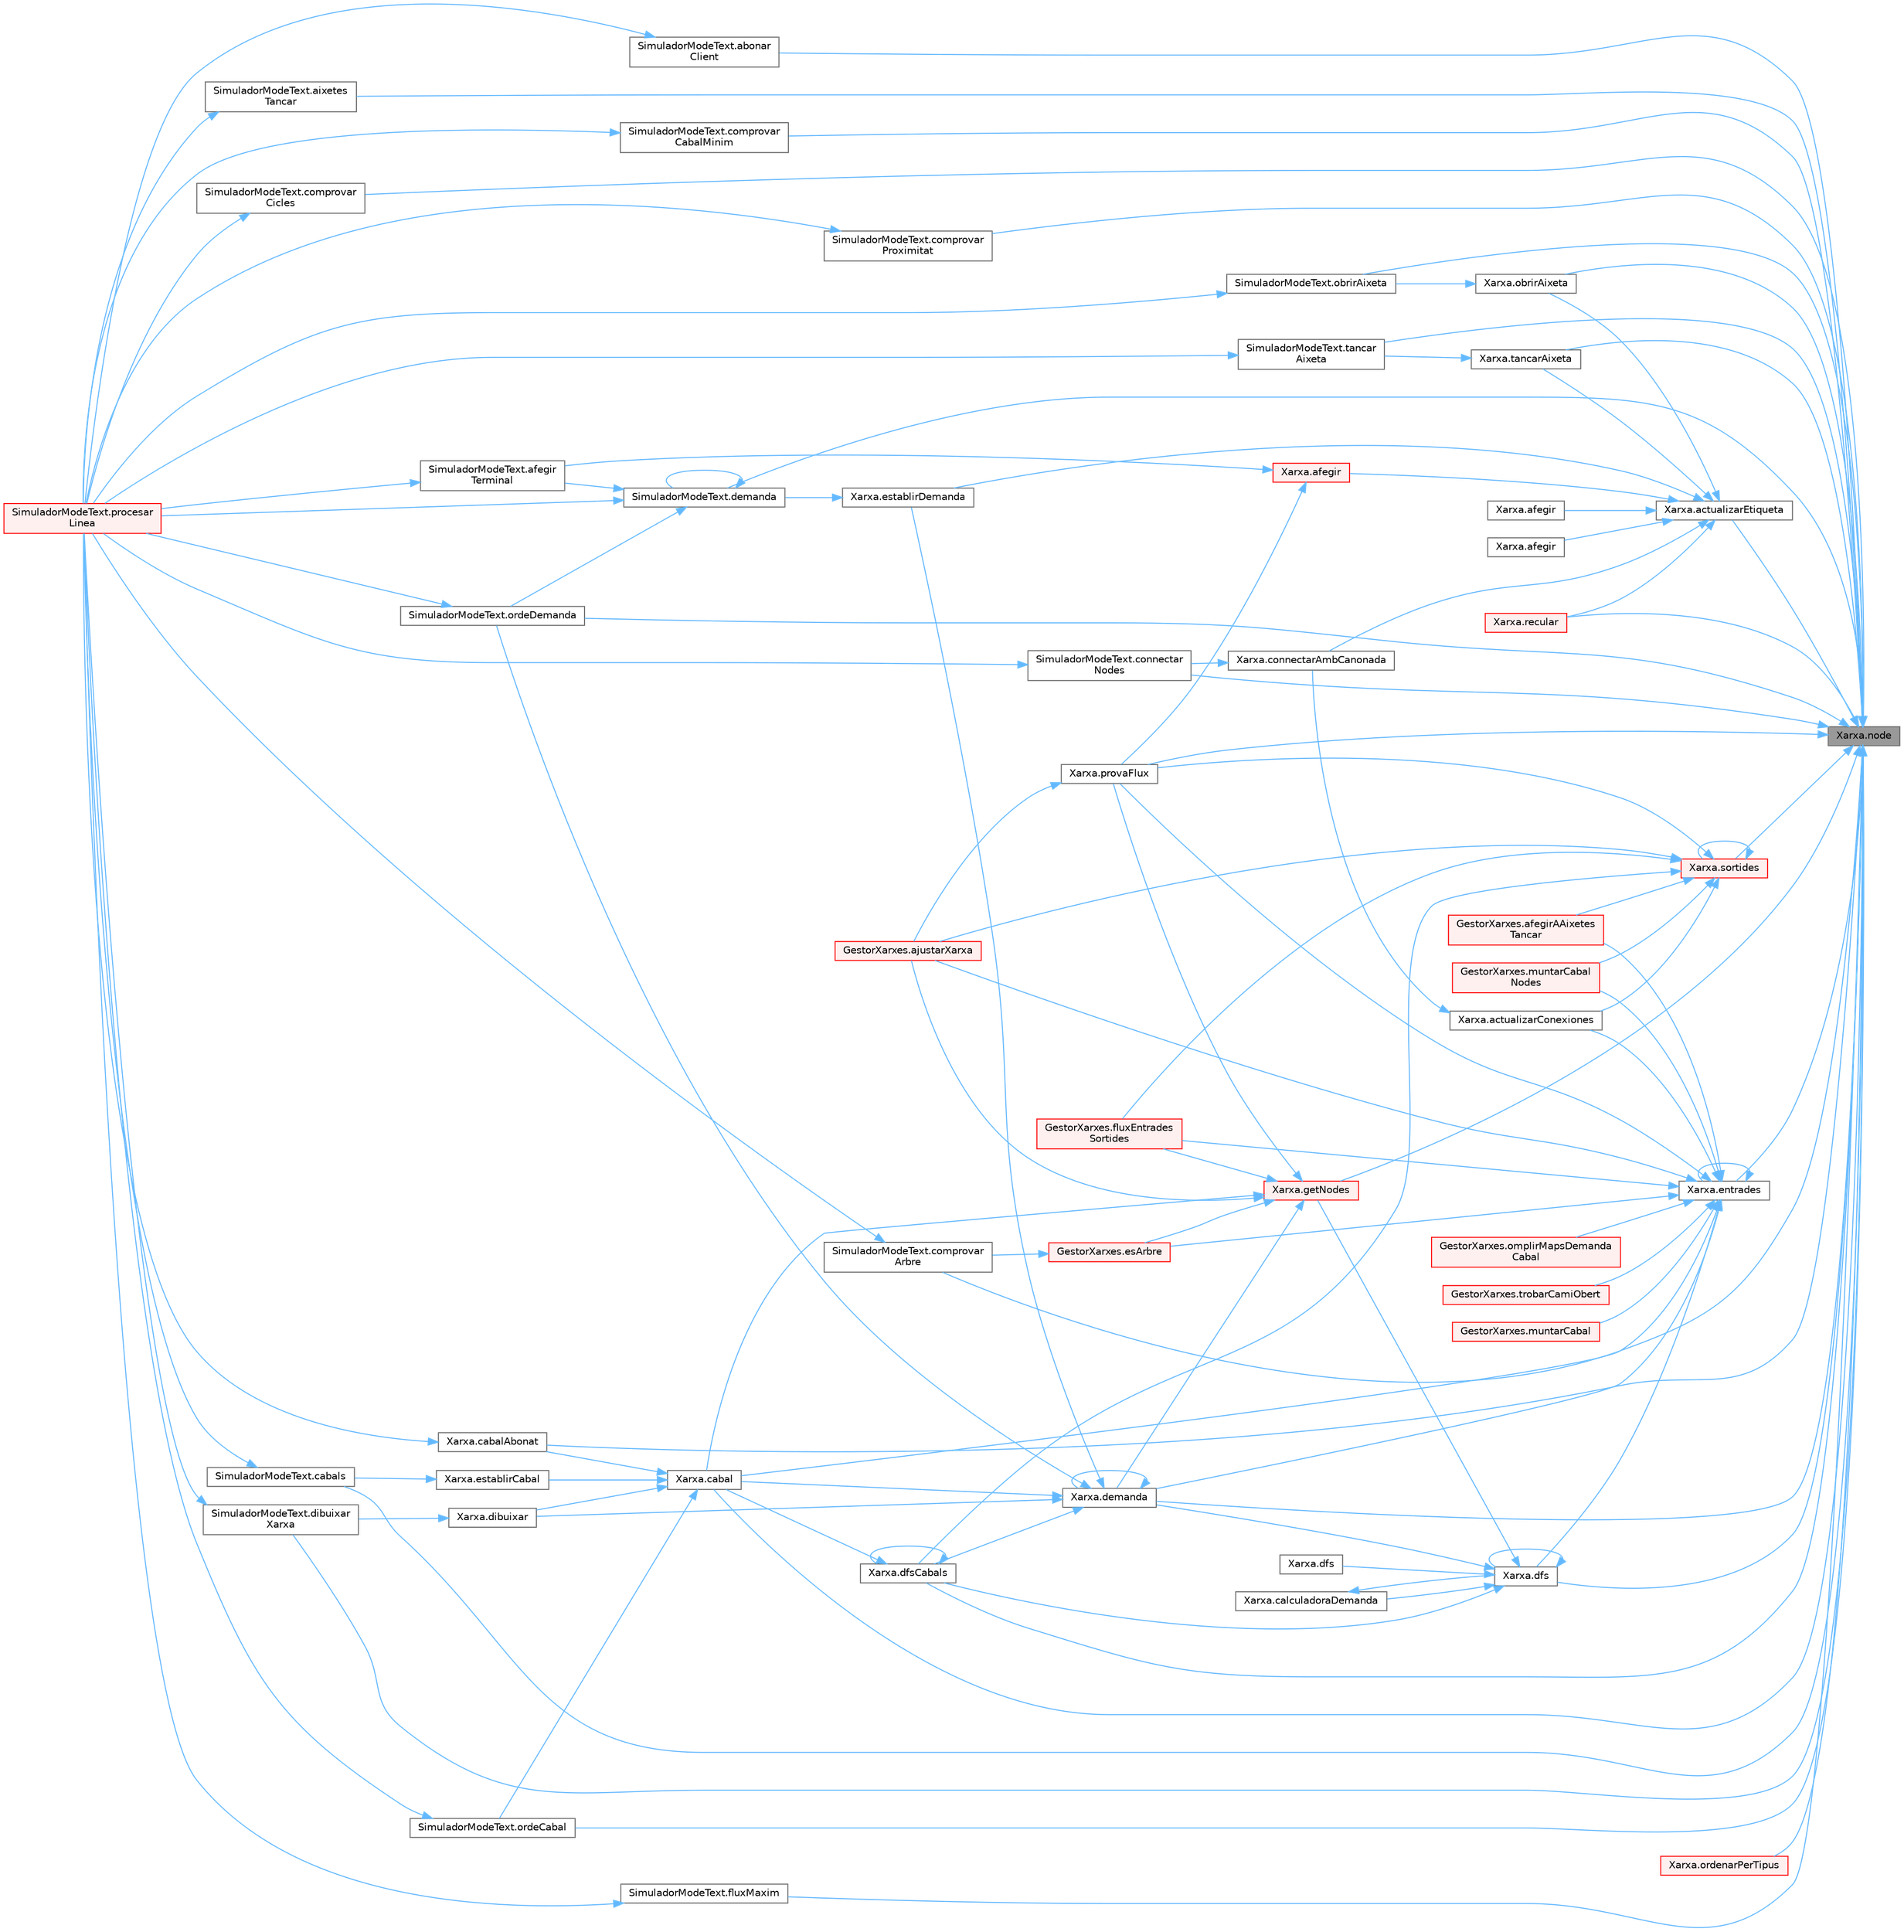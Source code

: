 digraph "Xarxa.node"
{
 // LATEX_PDF_SIZE
  bgcolor="transparent";
  edge [fontname=Helvetica,fontsize=10,labelfontname=Helvetica,labelfontsize=10];
  node [fontname=Helvetica,fontsize=10,shape=box,height=0.2,width=0.4];
  rankdir="RL";
  Node1 [id="Node000001",label="Xarxa.node",height=0.2,width=0.4,color="gray40", fillcolor="grey60", style="filled", fontcolor="black",tooltip="Retorna el node de la xarxa amb l'identificador donat."];
  Node1 -> Node2 [id="edge1_Node000001_Node000002",dir="back",color="steelblue1",style="solid",tooltip=" "];
  Node2 [id="Node000002",label="SimuladorModeText.abonar\lClient",height=0.2,width=0.4,color="grey40", fillcolor="white", style="filled",URL="$class_simulador_mode_text.html#a5de4fe8baa096f1e42dd998119cedb3e",tooltip="Abona un client a un terminal."];
  Node2 -> Node3 [id="edge2_Node000002_Node000003",dir="back",color="steelblue1",style="solid",tooltip=" "];
  Node3 [id="Node000003",label="SimuladorModeText.procesar\lLinea",height=0.2,width=0.4,color="red", fillcolor="#FFF0F0", style="filled",URL="$class_simulador_mode_text.html#a270115afbf646ce8e561f39294b76561",tooltip=" "];
  Node1 -> Node6 [id="edge3_Node000001_Node000006",dir="back",color="steelblue1",style="solid",tooltip=" "];
  Node6 [id="Node000006",label="Xarxa.actualizarEtiqueta",height=0.2,width=0.4,color="grey40", fillcolor="white", style="filled",URL="$class_xarxa.html#afba3535b69b59b5e74e6a2a5b2c000a2",tooltip="Actualitza l'etiqueta d'un node amb el seu estat actual."];
  Node6 -> Node7 [id="edge4_Node000006_Node000007",dir="back",color="steelblue1",style="solid",tooltip=" "];
  Node7 [id="Node000007",label="Xarxa.afegir",height=0.2,width=0.4,color="grey40", fillcolor="white", style="filled",URL="$class_xarxa.html#a10d95b7d2eb4f067da93a2d565cc3c3c",tooltip="Afegeix un node connexió a la xarxa."];
  Node6 -> Node8 [id="edge5_Node000006_Node000008",dir="back",color="steelblue1",style="solid",tooltip=" "];
  Node8 [id="Node000008",label="Xarxa.afegir",height=0.2,width=0.4,color="red", fillcolor="#FFF0F0", style="filled",URL="$class_xarxa.html#ad1d4b91e851fdfd8d1621543b7d5c01e",tooltip="Afegeix un node d'origen a la xarxa."];
  Node8 -> Node11 [id="edge6_Node000008_Node000011",dir="back",color="steelblue1",style="solid",tooltip=" "];
  Node11 [id="Node000011",label="SimuladorModeText.afegir\lTerminal",height=0.2,width=0.4,color="grey40", fillcolor="white", style="filled",URL="$class_simulador_mode_text.html#a0c84e281d492ecd2b4e0d3a25f06becb",tooltip="Afegeix un terminal a la xarxa."];
  Node11 -> Node3 [id="edge7_Node000011_Node000003",dir="back",color="steelblue1",style="solid",tooltip=" "];
  Node8 -> Node12 [id="edge8_Node000008_Node000012",dir="back",color="steelblue1",style="solid",tooltip=" "];
  Node12 [id="Node000012",label="Xarxa.provaFlux",height=0.2,width=0.4,color="grey40", fillcolor="white", style="filled",URL="$class_xarxa.html#ab15830579256d0b2b599f900a10be66f",tooltip="Prova el flux entre dos nodes i ajusta la xarxa en conseqüència."];
  Node12 -> Node13 [id="edge9_Node000012_Node000013",dir="back",color="steelblue1",style="solid",tooltip=" "];
  Node13 [id="Node000013",label="GestorXarxes.ajustarXarxa",height=0.2,width=0.4,color="red", fillcolor="#FFF0F0", style="filled",URL="$class_gestor_xarxes.html#a23d4af5899a9dc3d73a602ca808f82e1",tooltip="Ajusta la xarxa x segons un conjunt de regles o paràmetres."];
  Node6 -> Node16 [id="edge10_Node000006_Node000016",dir="back",color="steelblue1",style="solid",tooltip=" "];
  Node16 [id="Node000016",label="Xarxa.afegir",height=0.2,width=0.4,color="grey40", fillcolor="white", style="filled",URL="$class_xarxa.html#a8b1f2ee135a2579a0e84e4011bb5a46e",tooltip="Afegeix un node terminal a la xarxa."];
  Node6 -> Node17 [id="edge11_Node000006_Node000017",dir="back",color="steelblue1",style="solid",tooltip=" "];
  Node17 [id="Node000017",label="Xarxa.connectarAmbCanonada",height=0.2,width=0.4,color="grey40", fillcolor="white", style="filled",URL="$class_xarxa.html#a7445d7f3071626b3165c3d74d7213023",tooltip="Connecta dos nodes amb una canonada de capacitat donada."];
  Node17 -> Node18 [id="edge12_Node000017_Node000018",dir="back",color="steelblue1",style="solid",tooltip=" "];
  Node18 [id="Node000018",label="SimuladorModeText.connectar\lNodes",height=0.2,width=0.4,color="grey40", fillcolor="white", style="filled",URL="$class_simulador_mode_text.html#ad024d86782ee8276ede3b3be73917dee",tooltip="Connecta dos nodes amb una canonada."];
  Node18 -> Node3 [id="edge13_Node000018_Node000003",dir="back",color="steelblue1",style="solid",tooltip=" "];
  Node6 -> Node19 [id="edge14_Node000006_Node000019",dir="back",color="steelblue1",style="solid",tooltip=" "];
  Node19 [id="Node000019",label="Xarxa.establirDemanda",height=0.2,width=0.4,color="grey40", fillcolor="white", style="filled",URL="$class_xarxa.html#a3ec71c5575218566f9f71416407191be",tooltip="Estableix la demanda d'un node terminal."];
  Node19 -> Node20 [id="edge15_Node000019_Node000020",dir="back",color="steelblue1",style="solid",tooltip=" "];
  Node20 [id="Node000020",label="SimuladorModeText.demanda",height=0.2,width=0.4,color="grey40", fillcolor="white", style="filled",URL="$class_simulador_mode_text.html#aeafd4af3db5d6e3739010aba0fee2a2d",tooltip="Estableix la demanda d'un node terminal."];
  Node20 -> Node11 [id="edge16_Node000020_Node000011",dir="back",color="steelblue1",style="solid",tooltip=" "];
  Node20 -> Node20 [id="edge17_Node000020_Node000020",dir="back",color="steelblue1",style="solid",tooltip=" "];
  Node20 -> Node21 [id="edge18_Node000020_Node000021",dir="back",color="steelblue1",style="solid",tooltip=" "];
  Node21 [id="Node000021",label="SimuladorModeText.ordeDemanda",height=0.2,width=0.4,color="grey40", fillcolor="white", style="filled",URL="$class_simulador_mode_text.html#a56ceb725005d8a1ef9e76f0cd99344cc",tooltip="Retorna la demanda d'un client."];
  Node21 -> Node3 [id="edge19_Node000021_Node000003",dir="back",color="steelblue1",style="solid",tooltip=" "];
  Node20 -> Node3 [id="edge20_Node000020_Node000003",dir="back",color="steelblue1",style="solid",tooltip=" "];
  Node6 -> Node22 [id="edge21_Node000006_Node000022",dir="back",color="steelblue1",style="solid",tooltip=" "];
  Node22 [id="Node000022",label="Xarxa.obrirAixeta",height=0.2,width=0.4,color="grey40", fillcolor="white", style="filled",URL="$class_xarxa.html#ab8438c178c024a7b51f367e242c7d032",tooltip="Abre la válvula de un nodo."];
  Node22 -> Node23 [id="edge22_Node000022_Node000023",dir="back",color="steelblue1",style="solid",tooltip=" "];
  Node23 [id="Node000023",label="SimuladorModeText.obrirAixeta",height=0.2,width=0.4,color="grey40", fillcolor="white", style="filled",URL="$class_simulador_mode_text.html#abe97097ea7bc03a61e2d2d54c3ff5dda",tooltip="Obre l'aixeta d'un node."];
  Node23 -> Node3 [id="edge23_Node000023_Node000003",dir="back",color="steelblue1",style="solid",tooltip=" "];
  Node6 -> Node24 [id="edge24_Node000006_Node000024",dir="back",color="steelblue1",style="solid",tooltip=" "];
  Node24 [id="Node000024",label="Xarxa.recular",height=0.2,width=0.4,color="red", fillcolor="#FFF0F0", style="filled",URL="$class_xarxa.html#a1162fd976e1518879fb145d8bb9fb338",tooltip="Desfer un nombre de passos en la seqüència d'operacions realitzades d'obrir i tancar vàlvules."];
  Node6 -> Node26 [id="edge25_Node000006_Node000026",dir="back",color="steelblue1",style="solid",tooltip=" "];
  Node26 [id="Node000026",label="Xarxa.tancarAixeta",height=0.2,width=0.4,color="grey40", fillcolor="white", style="filled",URL="$class_xarxa.html#af261f245abc981f7398a3f1216ddcedf",tooltip="Cierra la válvula de un nodo."];
  Node26 -> Node27 [id="edge26_Node000026_Node000027",dir="back",color="steelblue1",style="solid",tooltip=" "];
  Node27 [id="Node000027",label="SimuladorModeText.tancar\lAixeta",height=0.2,width=0.4,color="grey40", fillcolor="white", style="filled",URL="$class_simulador_mode_text.html#a9effd54a4f80cd2d332a5018115757e3",tooltip="Tanca l'aixeta d'un node."];
  Node27 -> Node3 [id="edge27_Node000027_Node000003",dir="back",color="steelblue1",style="solid",tooltip=" "];
  Node1 -> Node28 [id="edge28_Node000001_Node000028",dir="back",color="steelblue1",style="solid",tooltip=" "];
  Node28 [id="Node000028",label="SimuladorModeText.aixetes\lTancar",height=0.2,width=0.4,color="grey40", fillcolor="white", style="filled",URL="$class_simulador_mode_text.html#a867d4f6ca55ba64761b76db6d8e005db",tooltip="Determina les aixetes que s'han de tancar per a complir amb les condicions donades."];
  Node28 -> Node3 [id="edge29_Node000028_Node000003",dir="back",color="steelblue1",style="solid",tooltip=" "];
  Node1 -> Node29 [id="edge30_Node000001_Node000029",dir="back",color="steelblue1",style="solid",tooltip=" "];
  Node29 [id="Node000029",label="Xarxa.cabal",height=0.2,width=0.4,color="grey40", fillcolor="white", style="filled",URL="$class_xarxa.html#aec89ce83e0daa107099e97d1ad2f92b8",tooltip="Calcula la demanda teòrica al node segons la configuració actual de la xarxa."];
  Node29 -> Node30 [id="edge31_Node000029_Node000030",dir="back",color="steelblue1",style="solid",tooltip=" "];
  Node30 [id="Node000030",label="Xarxa.cabalAbonat",height=0.2,width=0.4,color="grey40", fillcolor="white", style="filled",URL="$class_xarxa.html#af96338a999076f2e1f553344fe876eb7",tooltip="Obtiene el caudal actual del punto de abastecimiento de un cliente."];
  Node30 -> Node3 [id="edge32_Node000030_Node000003",dir="back",color="steelblue1",style="solid",tooltip=" "];
  Node29 -> Node31 [id="edge33_Node000029_Node000031",dir="back",color="steelblue1",style="solid",tooltip=" "];
  Node31 [id="Node000031",label="Xarxa.dibuixar",height=0.2,width=0.4,color="grey40", fillcolor="white", style="filled",URL="$class_xarxa.html#a644452390beb298a9a47f5e074c9a353",tooltip=" "];
  Node31 -> Node32 [id="edge34_Node000031_Node000032",dir="back",color="steelblue1",style="solid",tooltip=" "];
  Node32 [id="Node000032",label="SimuladorModeText.dibuixar\lXarxa",height=0.2,width=0.4,color="grey40", fillcolor="white", style="filled",URL="$class_simulador_mode_text.html#a11d6710bddae748a9200b0d146472605",tooltip=" "];
  Node32 -> Node3 [id="edge35_Node000032_Node000003",dir="back",color="steelblue1",style="solid",tooltip=" "];
  Node29 -> Node33 [id="edge36_Node000029_Node000033",dir="back",color="steelblue1",style="solid",tooltip=" "];
  Node33 [id="Node000033",label="Xarxa.establirCabal",height=0.2,width=0.4,color="grey40", fillcolor="white", style="filled",URL="$class_xarxa.html#af97bed7e986eb497a15edb3a30e31825",tooltip="Estableix el cabal d'un node d'origen."];
  Node33 -> Node34 [id="edge37_Node000033_Node000034",dir="back",color="steelblue1",style="solid",tooltip=" "];
  Node34 [id="Node000034",label="SimuladorModeText.cabals",height=0.2,width=0.4,color="grey40", fillcolor="white", style="filled",URL="$class_simulador_mode_text.html#aa25f6e1ae83722e736a799f143ece827",tooltip="Estableix el cabal d'un node origen."];
  Node34 -> Node3 [id="edge38_Node000034_Node000003",dir="back",color="steelblue1",style="solid",tooltip=" "];
  Node29 -> Node35 [id="edge39_Node000029_Node000035",dir="back",color="steelblue1",style="solid",tooltip=" "];
  Node35 [id="Node000035",label="SimuladorModeText.ordeCabal",height=0.2,width=0.4,color="grey40", fillcolor="white", style="filled",URL="$class_simulador_mode_text.html#abb1ad801f9e7c77af87140ba46299e72",tooltip="Retorna el cabal d'un origen."];
  Node35 -> Node3 [id="edge40_Node000035_Node000003",dir="back",color="steelblue1",style="solid",tooltip=" "];
  Node1 -> Node30 [id="edge41_Node000001_Node000030",dir="back",color="steelblue1",style="solid",tooltip=" "];
  Node1 -> Node34 [id="edge42_Node000001_Node000034",dir="back",color="steelblue1",style="solid",tooltip=" "];
  Node1 -> Node36 [id="edge43_Node000001_Node000036",dir="back",color="steelblue1",style="solid",tooltip=" "];
  Node36 [id="Node000036",label="SimuladorModeText.comprovar\lArbre",height=0.2,width=0.4,color="grey40", fillcolor="white", style="filled",URL="$class_simulador_mode_text.html#a73a250b1680ee4d52a93c6bea8d30761",tooltip="Comprova si un node és un arbre."];
  Node36 -> Node3 [id="edge44_Node000036_Node000003",dir="back",color="steelblue1",style="solid",tooltip=" "];
  Node1 -> Node37 [id="edge45_Node000001_Node000037",dir="back",color="steelblue1",style="solid",tooltip=" "];
  Node37 [id="Node000037",label="SimuladorModeText.comprovar\lCabalMinim",height=0.2,width=0.4,color="grey40", fillcolor="white", style="filled",URL="$class_simulador_mode_text.html#a4e86b377d5bca7241720db53bfa596c6",tooltip="Comprova el cabal mínim d'un node."];
  Node37 -> Node3 [id="edge46_Node000037_Node000003",dir="back",color="steelblue1",style="solid",tooltip=" "];
  Node1 -> Node38 [id="edge47_Node000001_Node000038",dir="back",color="steelblue1",style="solid",tooltip=" "];
  Node38 [id="Node000038",label="SimuladorModeText.comprovar\lCicles",height=0.2,width=0.4,color="grey40", fillcolor="white", style="filled",URL="$class_simulador_mode_text.html#aeb68364d68ab3b097986c1a512f275f9",tooltip="Comprova si un node té cicles."];
  Node38 -> Node3 [id="edge48_Node000038_Node000003",dir="back",color="steelblue1",style="solid",tooltip=" "];
  Node1 -> Node39 [id="edge49_Node000001_Node000039",dir="back",color="steelblue1",style="solid",tooltip=" "];
  Node39 [id="Node000039",label="SimuladorModeText.comprovar\lProximitat",height=0.2,width=0.4,color="grey40", fillcolor="white", style="filled",URL="$class_simulador_mode_text.html#a8f8187e9996c0082f993823d673a3c09",tooltip="Comprova la proximitat de nodes a unes coordenades especificades."];
  Node39 -> Node3 [id="edge50_Node000039_Node000003",dir="back",color="steelblue1",style="solid",tooltip=" "];
  Node1 -> Node18 [id="edge51_Node000001_Node000018",dir="back",color="steelblue1",style="solid",tooltip=" "];
  Node1 -> Node40 [id="edge52_Node000001_Node000040",dir="back",color="steelblue1",style="solid",tooltip=" "];
  Node40 [id="Node000040",label="Xarxa.demanda",height=0.2,width=0.4,color="grey40", fillcolor="white", style="filled",URL="$class_xarxa.html#a7e87de2ff5ec20a0fcdb9c9f2ba9961a",tooltip="Obté la demanda teòrica d'un node."];
  Node40 -> Node29 [id="edge53_Node000040_Node000029",dir="back",color="steelblue1",style="solid",tooltip=" "];
  Node40 -> Node40 [id="edge54_Node000040_Node000040",dir="back",color="steelblue1",style="solid",tooltip=" "];
  Node40 -> Node41 [id="edge55_Node000040_Node000041",dir="back",color="steelblue1",style="solid",tooltip=" "];
  Node41 [id="Node000041",label="Xarxa.dfsCabals",height=0.2,width=0.4,color="grey40", fillcolor="white", style="filled",URL="$class_xarxa.html#a98342056c1cfdbfa50aa96000b45c4dd",tooltip="Realitza una cerca en profunditat (DFS) per distribuir el cabal a través de la xarxa de nodes."];
  Node41 -> Node29 [id="edge56_Node000041_Node000029",dir="back",color="steelblue1",style="solid",tooltip=" "];
  Node41 -> Node41 [id="edge57_Node000041_Node000041",dir="back",color="steelblue1",style="solid",tooltip=" "];
  Node40 -> Node31 [id="edge58_Node000040_Node000031",dir="back",color="steelblue1",style="solid",tooltip=" "];
  Node40 -> Node19 [id="edge59_Node000040_Node000019",dir="back",color="steelblue1",style="solid",tooltip=" "];
  Node40 -> Node21 [id="edge60_Node000040_Node000021",dir="back",color="steelblue1",style="solid",tooltip=" "];
  Node1 -> Node20 [id="edge61_Node000001_Node000020",dir="back",color="steelblue1",style="solid",tooltip=" "];
  Node1 -> Node42 [id="edge62_Node000001_Node000042",dir="back",color="steelblue1",style="solid",tooltip=" "];
  Node42 [id="Node000042",label="Xarxa.dfs",height=0.2,width=0.4,color="grey40", fillcolor="white", style="filled",URL="$class_xarxa.html#a561323ef66df35ea1fd00f77cacb25a7",tooltip="Realitza una cerca en profunditat (DFS) per distribuir la demanda a través de la xarxa de nodes."];
  Node42 -> Node43 [id="edge63_Node000042_Node000043",dir="back",color="steelblue1",style="solid",tooltip=" "];
  Node43 [id="Node000043",label="Xarxa.calculadoraDemanda",height=0.2,width=0.4,color="grey40", fillcolor="white", style="filled",URL="$class_xarxa.html#a4e579fd3b3f506a87f72d2acc0afa924",tooltip="Calcula i ajusta la demanda d'un node receptor en funció de la capacitat de la canonada."];
  Node43 -> Node42 [id="edge64_Node000043_Node000042",dir="back",color="steelblue1",style="solid",tooltip=" "];
  Node42 -> Node40 [id="edge65_Node000042_Node000040",dir="back",color="steelblue1",style="solid",tooltip=" "];
  Node42 -> Node44 [id="edge66_Node000042_Node000044",dir="back",color="steelblue1",style="solid",tooltip=" "];
  Node44 [id="Node000044",label="Xarxa.dfs",height=0.2,width=0.4,color="grey40", fillcolor="white", style="filled",URL="$class_xarxa.html#a187504a885af35dbaa91eb7bf8b9b0ed",tooltip="Realitza una cerca en profunditat (DFS) per visitar tots els nodes connectats."];
  Node42 -> Node42 [id="edge67_Node000042_Node000042",dir="back",color="steelblue1",style="solid",tooltip=" "];
  Node42 -> Node41 [id="edge68_Node000042_Node000041",dir="back",color="steelblue1",style="solid",tooltip=" "];
  Node42 -> Node45 [id="edge69_Node000042_Node000045",dir="back",color="steelblue1",style="solid",tooltip=" "];
  Node45 [id="Node000045",label="Xarxa.getNodes",height=0.2,width=0.4,color="red", fillcolor="#FFF0F0", style="filled",URL="$class_xarxa.html#a4eb0768dec4379ca4c7b6ddaca34cca0",tooltip="Obté la llista de nodes visitats a partir d'un node donat."];
  Node45 -> Node13 [id="edge70_Node000045_Node000013",dir="back",color="steelblue1",style="solid",tooltip=" "];
  Node45 -> Node29 [id="edge71_Node000045_Node000029",dir="back",color="steelblue1",style="solid",tooltip=" "];
  Node45 -> Node40 [id="edge72_Node000045_Node000040",dir="back",color="steelblue1",style="solid",tooltip=" "];
  Node45 -> Node47 [id="edge73_Node000045_Node000047",dir="back",color="steelblue1",style="solid",tooltip=" "];
  Node47 [id="Node000047",label="GestorXarxes.esArbre",height=0.2,width=0.4,color="red", fillcolor="#FFF0F0", style="filled",URL="$class_gestor_xarxes.html#aef6c5c914fde2624b680c0cc1775a403",tooltip="Comprova si la component connexa de la xarxa x que conté nodeOrigen és un arbre."];
  Node47 -> Node36 [id="edge74_Node000047_Node000036",dir="back",color="steelblue1",style="solid",tooltip=" "];
  Node45 -> Node51 [id="edge75_Node000045_Node000051",dir="back",color="steelblue1",style="solid",tooltip=" "];
  Node51 [id="Node000051",label="GestorXarxes.fluxEntrades\lSortides",height=0.2,width=0.4,color="red", fillcolor="#FFF0F0", style="filled",URL="$class_gestor_xarxes.html#a69063105f8a72b96696e86083d12e648",tooltip="Inicialitza els mapes de flux d'entrada i sortida per a cada node de la xarxa."];
  Node45 -> Node12 [id="edge76_Node000045_Node000012",dir="back",color="steelblue1",style="solid",tooltip=" "];
  Node1 -> Node41 [id="edge77_Node000001_Node000041",dir="back",color="steelblue1",style="solid",tooltip=" "];
  Node1 -> Node32 [id="edge78_Node000001_Node000032",dir="back",color="steelblue1",style="solid",tooltip=" "];
  Node1 -> Node58 [id="edge79_Node000001_Node000058",dir="back",color="steelblue1",style="solid",tooltip=" "];
  Node58 [id="Node000058",label="Xarxa.entrades",height=0.2,width=0.4,color="grey40", fillcolor="white", style="filled",URL="$class_xarxa.html#aded00049e8a19716e598c2b0f521389d",tooltip="Retorna un iterador que permet recórrer totes les canonades que entren al node."];
  Node58 -> Node59 [id="edge80_Node000058_Node000059",dir="back",color="steelblue1",style="solid",tooltip=" "];
  Node59 [id="Node000059",label="Xarxa.actualizarConexiones",height=0.2,width=0.4,color="grey40", fillcolor="white", style="filled",URL="$class_xarxa.html#af8660bd3fe0093d5773d862d8231f279",tooltip="Actualitza les connexions d'un node antic a un node nou de connexió."];
  Node59 -> Node17 [id="edge81_Node000059_Node000017",dir="back",color="steelblue1",style="solid",tooltip=" "];
  Node58 -> Node49 [id="edge82_Node000058_Node000049",dir="back",color="steelblue1",style="solid",tooltip=" "];
  Node49 [id="Node000049",label="GestorXarxes.afegirAAixetes\lTancar",height=0.2,width=0.4,color="red", fillcolor="#FFF0F0", style="filled",URL="$class_gestor_xarxes.html#a877bc9f702ce40d659fce92e7f6a3ef1",tooltip="Afegeix les aixetes a tancar al conjunt d'aixetes a tancar."];
  Node58 -> Node13 [id="edge83_Node000058_Node000013",dir="back",color="steelblue1",style="solid",tooltip=" "];
  Node58 -> Node29 [id="edge84_Node000058_Node000029",dir="back",color="steelblue1",style="solid",tooltip=" "];
  Node58 -> Node40 [id="edge85_Node000058_Node000040",dir="back",color="steelblue1",style="solid",tooltip=" "];
  Node58 -> Node42 [id="edge86_Node000058_Node000042",dir="back",color="steelblue1",style="solid",tooltip=" "];
  Node58 -> Node58 [id="edge87_Node000058_Node000058",dir="back",color="steelblue1",style="solid",tooltip=" "];
  Node58 -> Node47 [id="edge88_Node000058_Node000047",dir="back",color="steelblue1",style="solid",tooltip=" "];
  Node58 -> Node51 [id="edge89_Node000058_Node000051",dir="back",color="steelblue1",style="solid",tooltip=" "];
  Node58 -> Node60 [id="edge90_Node000058_Node000060",dir="back",color="steelblue1",style="solid",tooltip=" "];
  Node60 [id="Node000060",label="GestorXarxes.muntarCabal",height=0.2,width=0.4,color="red", fillcolor="#FFF0F0", style="filled",URL="$class_gestor_xarxes.html#a2ce39a22870783aab2ea602bad141511",tooltip="Calcula el cabal de cada node."];
  Node58 -> Node62 [id="edge91_Node000058_Node000062",dir="back",color="steelblue1",style="solid",tooltip=" "];
  Node62 [id="Node000062",label="GestorXarxes.muntarCabal\lNodes",height=0.2,width=0.4,color="red", fillcolor="#FFF0F0", style="filled",URL="$class_gestor_xarxes.html#a64c7946794faab2b1610af1e59635dad",tooltip="Inicialitza el mapa de cabal de nodes."];
  Node58 -> Node63 [id="edge92_Node000058_Node000063",dir="back",color="steelblue1",style="solid",tooltip=" "];
  Node63 [id="Node000063",label="GestorXarxes.omplirMapsDemanda\lCabal",height=0.2,width=0.4,color="red", fillcolor="#FFF0F0", style="filled",URL="$class_gestor_xarxes.html#a40bd5b22131d80f1ebae382718174173",tooltip="Omple els mapes de demanda i cabal."];
  Node58 -> Node12 [id="edge93_Node000058_Node000012",dir="back",color="steelblue1",style="solid",tooltip=" "];
  Node58 -> Node66 [id="edge94_Node000058_Node000066",dir="back",color="steelblue1",style="solid",tooltip=" "];
  Node66 [id="Node000066",label="GestorXarxes.trobarCamiObert",height=0.2,width=0.4,color="red", fillcolor="#FFF0F0", style="filled",URL="$class_gestor_xarxes.html#aaf77a83e1ee32a30353e10fd02911a4f",tooltip="Troba un camí obert dins la xarxa x."];
  Node1 -> Node15 [id="edge95_Node000001_Node000015",dir="back",color="steelblue1",style="solid",tooltip=" "];
  Node15 [id="Node000015",label="SimuladorModeText.fluxMaxim",height=0.2,width=0.4,color="grey40", fillcolor="white", style="filled",URL="$class_simulador_mode_text.html#a2184f347d4be64eee2bf5e7477acb235",tooltip="Calcula el flux màxim d'un node origen."];
  Node15 -> Node3 [id="edge96_Node000015_Node000003",dir="back",color="steelblue1",style="solid",tooltip=" "];
  Node1 -> Node45 [id="edge97_Node000001_Node000045",dir="back",color="steelblue1",style="solid",tooltip=" "];
  Node1 -> Node22 [id="edge98_Node000001_Node000022",dir="back",color="steelblue1",style="solid",tooltip=" "];
  Node1 -> Node23 [id="edge99_Node000001_Node000023",dir="back",color="steelblue1",style="solid",tooltip=" "];
  Node1 -> Node35 [id="edge100_Node000001_Node000035",dir="back",color="steelblue1",style="solid",tooltip=" "];
  Node1 -> Node21 [id="edge101_Node000001_Node000021",dir="back",color="steelblue1",style="solid",tooltip=" "];
  Node1 -> Node68 [id="edge102_Node000001_Node000068",dir="back",color="steelblue1",style="solid",tooltip=" "];
  Node68 [id="Node000068",label="Xarxa.ordenarPerTipus",height=0.2,width=0.4,color="red", fillcolor="#FFF0F0", style="filled",URL="$class_xarxa.html#a1f40741c29a4ac69c0d1cffd4c7e3b25",tooltip="Ordena els nodes segons el seu tipus."];
  Node1 -> Node12 [id="edge103_Node000001_Node000012",dir="back",color="steelblue1",style="solid",tooltip=" "];
  Node1 -> Node24 [id="edge104_Node000001_Node000024",dir="back",color="steelblue1",style="solid",tooltip=" "];
  Node1 -> Node70 [id="edge105_Node000001_Node000070",dir="back",color="steelblue1",style="solid",tooltip=" "];
  Node70 [id="Node000070",label="Xarxa.sortides",height=0.2,width=0.4,color="red", fillcolor="#FFF0F0", style="filled",URL="$class_xarxa.html#a8317b31c1ffe524831a25bad0e975597",tooltip="Retorna un iterador que permet recórrer totes les canonades que surten del node."];
  Node70 -> Node59 [id="edge106_Node000070_Node000059",dir="back",color="steelblue1",style="solid",tooltip=" "];
  Node70 -> Node49 [id="edge107_Node000070_Node000049",dir="back",color="steelblue1",style="solid",tooltip=" "];
  Node70 -> Node13 [id="edge108_Node000070_Node000013",dir="back",color="steelblue1",style="solid",tooltip=" "];
  Node70 -> Node41 [id="edge109_Node000070_Node000041",dir="back",color="steelblue1",style="solid",tooltip=" "];
  Node70 -> Node51 [id="edge110_Node000070_Node000051",dir="back",color="steelblue1",style="solid",tooltip=" "];
  Node70 -> Node62 [id="edge111_Node000070_Node000062",dir="back",color="steelblue1",style="solid",tooltip=" "];
  Node70 -> Node12 [id="edge112_Node000070_Node000012",dir="back",color="steelblue1",style="solid",tooltip=" "];
  Node70 -> Node70 [id="edge113_Node000070_Node000070",dir="back",color="steelblue1",style="solid",tooltip=" "];
  Node1 -> Node26 [id="edge114_Node000001_Node000026",dir="back",color="steelblue1",style="solid",tooltip=" "];
  Node1 -> Node27 [id="edge115_Node000001_Node000027",dir="back",color="steelblue1",style="solid",tooltip=" "];
}
